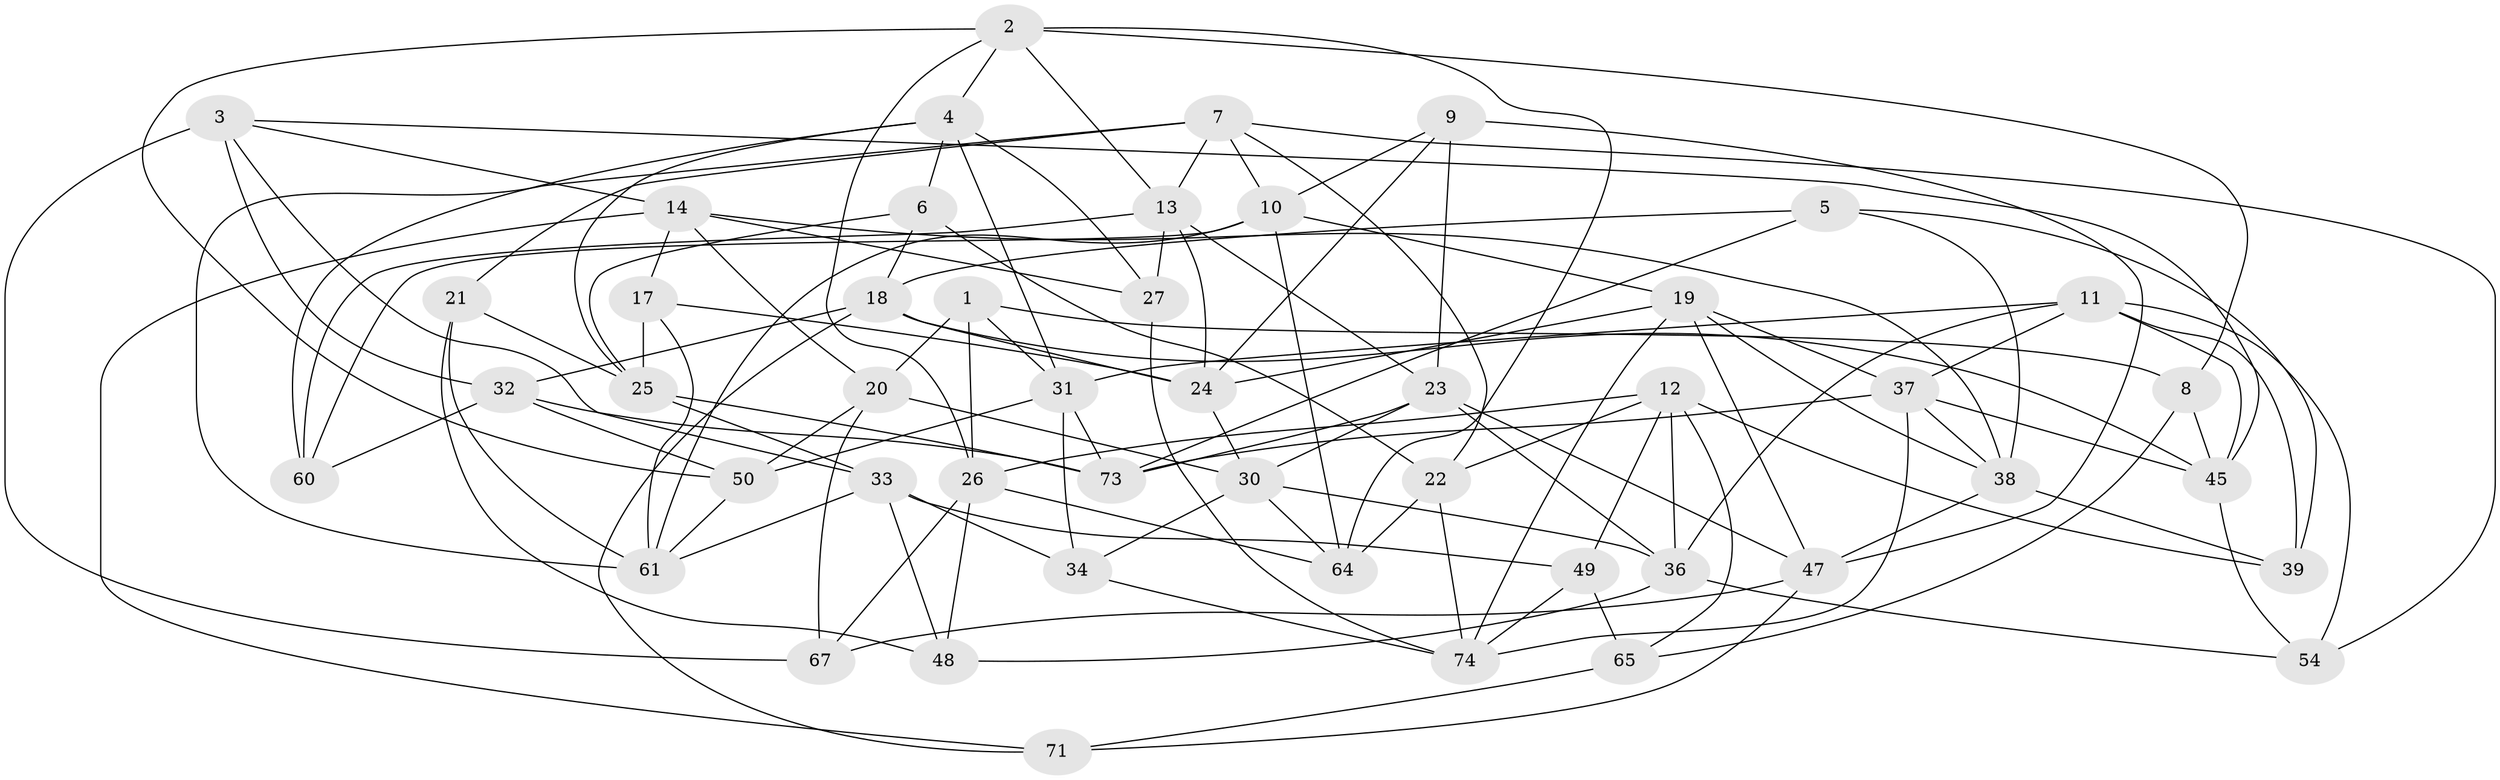 // Generated by graph-tools (version 1.1) at 2025/24/03/03/25 07:24:26]
// undirected, 48 vertices, 124 edges
graph export_dot {
graph [start="1"]
  node [color=gray90,style=filled];
  1;
  2 [super="+44"];
  3 [super="+68"];
  4 [super="+57"];
  5;
  6;
  7 [super="+66"];
  8;
  9;
  10 [super="+16"];
  11 [super="+51"];
  12 [super="+53"];
  13 [super="+15"];
  14 [super="+59"];
  17;
  18 [super="+55"];
  19 [super="+35"];
  20 [super="+28"];
  21;
  22 [super="+29"];
  23 [super="+63"];
  24 [super="+52"];
  25 [super="+58"];
  26 [super="+40"];
  27;
  30 [super="+43"];
  31 [super="+78"];
  32 [super="+41"];
  33 [super="+46"];
  34;
  36 [super="+42"];
  37 [super="+56"];
  38 [super="+72"];
  39;
  45 [super="+62"];
  47 [super="+77"];
  48;
  49;
  50 [super="+70"];
  54;
  60;
  61 [super="+69"];
  64 [super="+79"];
  65;
  67;
  71;
  73 [super="+76"];
  74 [super="+75"];
  1 -- 31;
  1 -- 8;
  1 -- 20;
  1 -- 26;
  2 -- 13;
  2 -- 26;
  2 -- 8;
  2 -- 64;
  2 -- 4;
  2 -- 50;
  3 -- 14;
  3 -- 33;
  3 -- 32 [weight=2];
  3 -- 67;
  3 -- 45;
  4 -- 27;
  4 -- 25;
  4 -- 31;
  4 -- 6;
  4 -- 60;
  5 -- 18;
  5 -- 73;
  5 -- 39;
  5 -- 38;
  6 -- 22;
  6 -- 25;
  6 -- 18;
  7 -- 10;
  7 -- 21;
  7 -- 54;
  7 -- 13;
  7 -- 22;
  7 -- 61;
  8 -- 65;
  8 -- 45;
  9 -- 24;
  9 -- 23;
  9 -- 47;
  9 -- 10;
  10 -- 61;
  10 -- 64;
  10 -- 19;
  10 -- 60;
  11 -- 54;
  11 -- 36;
  11 -- 31;
  11 -- 37;
  11 -- 45;
  11 -- 39;
  12 -- 65;
  12 -- 49;
  12 -- 39;
  12 -- 26;
  12 -- 36;
  12 -- 22;
  13 -- 24;
  13 -- 27;
  13 -- 60;
  13 -- 23;
  14 -- 38;
  14 -- 20;
  14 -- 17;
  14 -- 27;
  14 -- 71;
  17 -- 61;
  17 -- 25;
  17 -- 24;
  18 -- 24;
  18 -- 71;
  18 -- 45;
  18 -- 32;
  19 -- 74;
  19 -- 38;
  19 -- 24;
  19 -- 37;
  19 -- 47;
  20 -- 67;
  20 -- 50 [weight=2];
  20 -- 30;
  21 -- 48;
  21 -- 61;
  21 -- 25;
  22 -- 64 [weight=2];
  22 -- 74;
  23 -- 30;
  23 -- 47;
  23 -- 36;
  23 -- 73;
  24 -- 30;
  25 -- 33;
  25 -- 73;
  26 -- 67;
  26 -- 64;
  26 -- 48;
  27 -- 74;
  30 -- 34;
  30 -- 64;
  30 -- 36;
  31 -- 73;
  31 -- 34;
  31 -- 50;
  32 -- 60;
  32 -- 73;
  32 -- 50;
  33 -- 48;
  33 -- 61;
  33 -- 34;
  33 -- 49;
  34 -- 74;
  36 -- 54;
  36 -- 48;
  37 -- 74;
  37 -- 38;
  37 -- 45;
  37 -- 73;
  38 -- 47;
  38 -- 39;
  45 -- 54;
  47 -- 67;
  47 -- 71;
  49 -- 65;
  49 -- 74;
  50 -- 61;
  65 -- 71;
}
